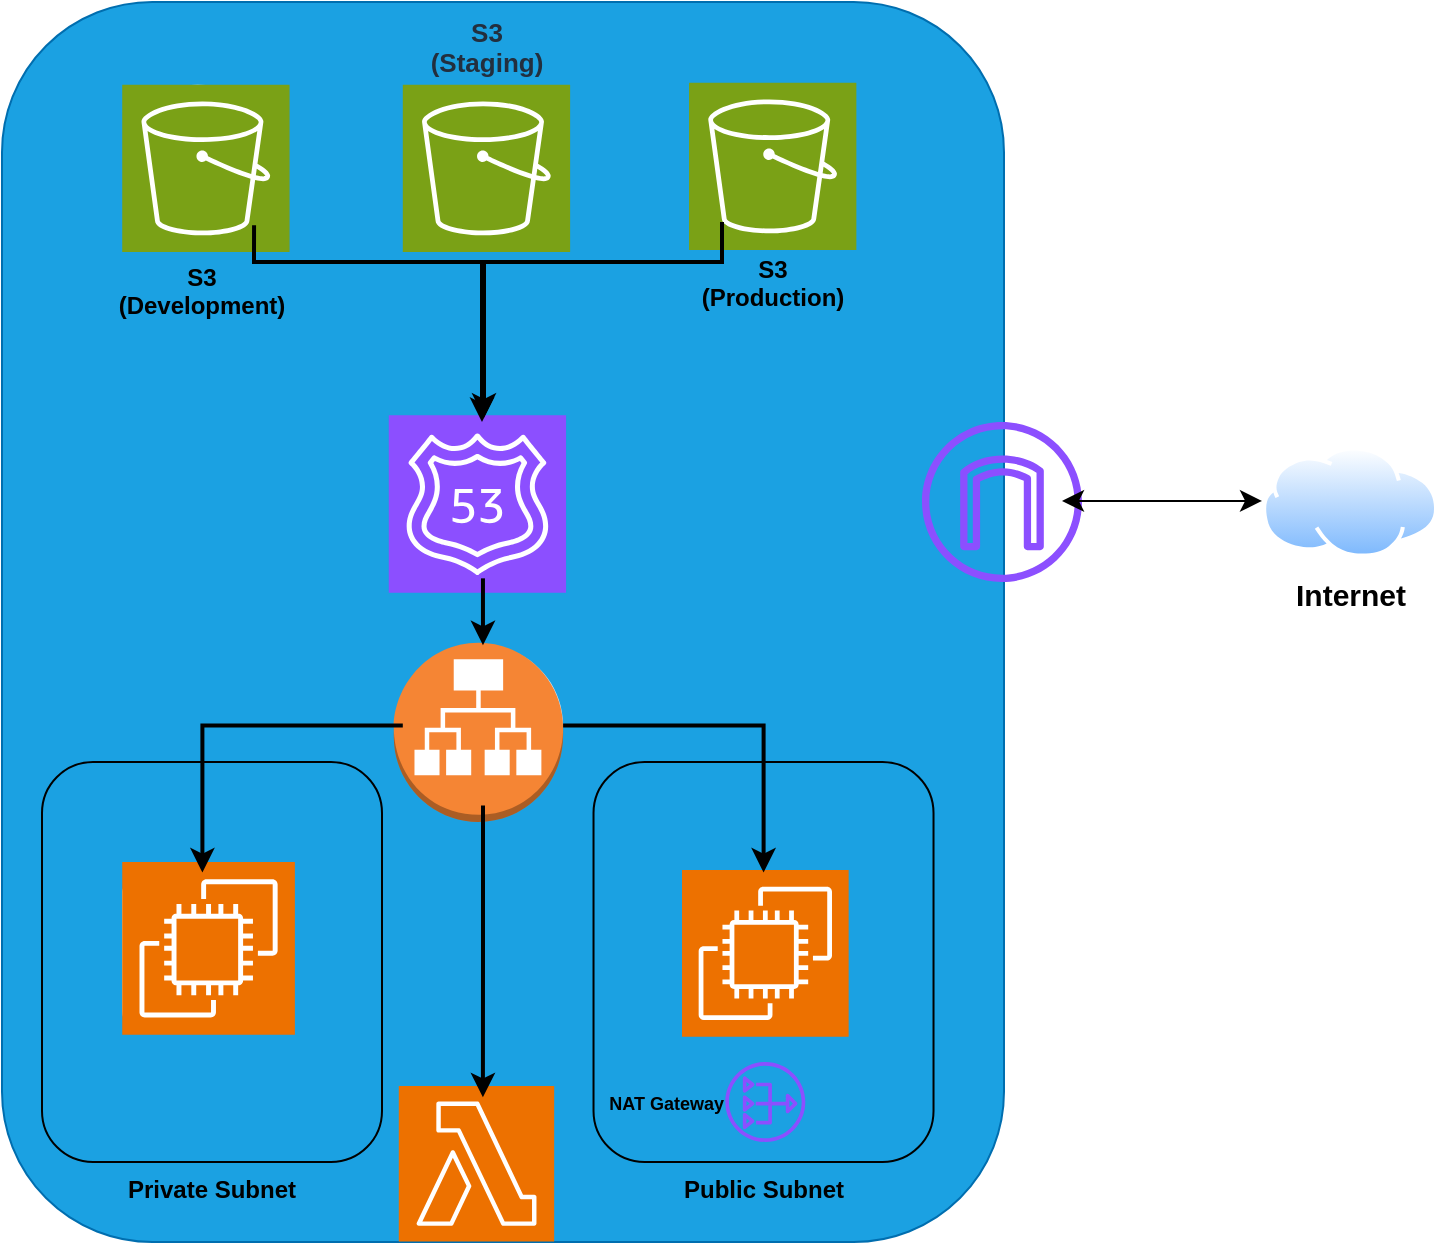 <mxfile version="24.7.16">
  <diagram id="Ht1M8jgEwFfnCIfOTk4-" name="Multi-Environment AWS Architecture">
    <mxGraphModel dx="1570" dy="683" grid="1" gridSize="10" guides="1" tooltips="1" connect="1" arrows="1" fold="1" page="1" pageScale="1" pageWidth="850" pageHeight="1100" math="0" shadow="0">
      <root>
        <mxCell id="0" />
        <mxCell id="1" parent="0" />
        <mxCell id="2" value="" style="group;whiteSpace=wrap;html=1;rounded=1;strokeColor=#006EAF;fillColor=#1ba1e2;fontColor=#ffffff;" parent="1" vertex="1">
          <mxGeometry x="120" y="160" width="501" height="620" as="geometry" />
        </mxCell>
        <mxCell id="3" value="&lt;b&gt;S3 (Development)&lt;/b&gt;" style="shape=mxgraph.aws4.bucket;whiteSpace=wrap;html=1;strokeColor=#232F3E;fillColor=#E6F4F9;fontSize=12;labelPosition=center;verticalLabelPosition=bottom;align=center;verticalAlign=top;" parent="2" vertex="1">
          <mxGeometry x="60.12" y="41.333" width="80.16" height="82.667" as="geometry" />
        </mxCell>
        <mxCell id="5" value="&lt;b&gt;S3 (Production)&lt;/b&gt;" style="shape=mxgraph.aws4.bucket;whiteSpace=wrap;html=1;strokeColor=#232F3E;fillColor=#E6F4F9;fontSize=12;labelPosition=center;verticalLabelPosition=bottom;align=center;verticalAlign=top;gradientColor=none;" parent="2" vertex="1">
          <mxGeometry x="350.7" y="41.33" width="69.3" height="78.67" as="geometry" />
        </mxCell>
        <mxCell id="6" value="" style="shape=mxgraph.aws4.route_53;whiteSpace=wrap;html=1;strokeColor=#232F3E;fillColor=#F7E1B5;fontSize=12;labelPosition=right;verticalLabelPosition=middle;align=left;verticalAlign=middle;" parent="2" vertex="1">
          <mxGeometry x="200.4" y="206.667" width="80.16" height="82.667" as="geometry" />
        </mxCell>
        <mxCell id="7" value="" style="shape=mxgraph.aws4.application_load_balancer;whiteSpace=wrap;html=1;strokeColor=#232F3E;fillColor=#D3E3F4;fontSize=12;" parent="2" vertex="1">
          <mxGeometry x="200.4" y="320.333" width="80.16" height="82.667" as="geometry" />
        </mxCell>
        <mxCell id="8" value="&lt;b&gt;EC2 (Auto-Scaling)&lt;/b&gt;" style="shape=mxgraph.aws4.instance;whiteSpace=wrap;html=1;strokeColor=#232F3E;fillColor=#F7F4E9;fontSize=12;" parent="2" vertex="1">
          <mxGeometry x="60.12" y="434.0" width="80.16" height="82.667" as="geometry" />
        </mxCell>
        <mxCell id="9" value="&lt;b&gt;EC2 (Auto-Scaling)&lt;/b&gt;" style="shape=mxgraph.aws4.instance;whiteSpace=wrap;html=1;strokeColor=#232F3E;fillColor=#F7F4E9;fontSize=12;" parent="2" vertex="1">
          <mxGeometry x="340.68" y="434.0" width="80.16" height="82.667" as="geometry" />
        </mxCell>
        <mxCell id="10" value="" style="shape=mxgraph.aws4.lambda;whiteSpace=wrap;html=1;strokeColor=#F78E04;fillColor=#FFF4E9;fontSize=12;" parent="2" vertex="1">
          <mxGeometry x="200.4" y="547.67" width="80.16" height="52.33" as="geometry" />
        </mxCell>
        <mxCell id="7zrR9TFVKxaDU8SDyy9O-20" value="&lt;font style=&quot;font-size: 13px;&quot;&gt;S3&lt;br&gt;(Staging)&lt;/font&gt;" style="sketch=0;points=[[0,0,0],[0.25,0,0],[0.5,0,0],[0.75,0,0],[1,0,0],[0,1,0],[0.25,1,0],[0.5,1,0],[0.75,1,0],[1,1,0],[0,0.25,0],[0,0.5,0],[0,0.75,0],[1,0.25,0],[1,0.5,0],[1,0.75,0]];outlineConnect=0;fontColor=#232F3E;fillColor=#7AA116;strokeColor=#ffffff;dashed=0;verticalLabelPosition=top;verticalAlign=bottom;align=center;html=1;fontSize=12;fontStyle=1;aspect=fixed;shape=mxgraph.aws4.resourceIcon;resIcon=mxgraph.aws4.s3;labelPosition=center;" vertex="1" parent="2">
          <mxGeometry x="200.396" y="41.33" width="83.666" height="83.666" as="geometry" />
        </mxCell>
        <mxCell id="7zrR9TFVKxaDU8SDyy9O-21" value="" style="sketch=0;points=[[0,0,0],[0.25,0,0],[0.5,0,0],[0.75,0,0],[1,0,0],[0,1,0],[0.25,1,0],[0.5,1,0],[0.75,1,0],[1,1,0],[0,0.25,0],[0,0.5,0],[0,0.75,0],[1,0.25,0],[1,0.5,0],[1,0.75,0]];outlineConnect=0;fontColor=#232F3E;fillColor=#7AA116;strokeColor=#ffffff;dashed=0;verticalLabelPosition=bottom;verticalAlign=top;align=center;html=1;fontSize=12;fontStyle=0;aspect=fixed;shape=mxgraph.aws4.resourceIcon;resIcon=mxgraph.aws4.s3;" vertex="1" parent="2">
          <mxGeometry x="60.116" y="41.33" width="83.666" height="83.666" as="geometry" />
        </mxCell>
        <mxCell id="7zrR9TFVKxaDU8SDyy9O-22" value="" style="sketch=0;points=[[0,0,0],[0.25,0,0],[0.5,0,0],[0.75,0,0],[1,0,0],[0,1,0],[0.25,1,0],[0.5,1,0],[0.75,1,0],[1,1,0],[0,0.25,0],[0,0.5,0],[0,0.75,0],[1,0.25,0],[1,0.5,0],[1,0.75,0]];outlineConnect=0;fontColor=#232F3E;fillColor=#8C4FFF;strokeColor=#ffffff;dashed=0;verticalLabelPosition=bottom;verticalAlign=top;align=center;html=1;fontSize=12;fontStyle=0;aspect=fixed;shape=mxgraph.aws4.resourceIcon;resIcon=mxgraph.aws4.route_53;" vertex="1" parent="2">
          <mxGeometry x="193.386" y="206.67" width="88.646" height="88.646" as="geometry" />
        </mxCell>
        <mxCell id="7zrR9TFVKxaDU8SDyy9O-23" value="" style="outlineConnect=0;dashed=0;verticalLabelPosition=bottom;verticalAlign=top;align=center;html=1;shape=mxgraph.aws3.application_load_balancer;fillColor=#F58534;gradientColor=none;" vertex="1" parent="2">
          <mxGeometry x="195.891" y="320.33" width="84.669" height="89.67" as="geometry" />
        </mxCell>
        <mxCell id="7zrR9TFVKxaDU8SDyy9O-24" value="" style="sketch=0;points=[[0,0,0],[0.25,0,0],[0.5,0,0],[0.75,0,0],[1,0,0],[0,1,0],[0.25,1,0],[0.5,1,0],[0.75,1,0],[1,1,0],[0,0.25,0],[0,0.5,0],[0,0.75,0],[1,0.25,0],[1,0.5,0],[1,0.75,0]];outlineConnect=0;fontColor=#232F3E;fillColor=#ED7100;strokeColor=#ffffff;dashed=0;verticalLabelPosition=bottom;verticalAlign=top;align=center;html=1;fontSize=12;fontStyle=0;aspect=fixed;shape=mxgraph.aws4.resourceIcon;resIcon=mxgraph.aws4.ec2;" vertex="1" parent="2">
          <mxGeometry x="60.12" y="430" width="86.325" height="86.325" as="geometry" />
        </mxCell>
        <mxCell id="7zrR9TFVKxaDU8SDyy9O-25" value="" style="sketch=0;points=[[0,0,0],[0.25,0,0],[0.5,0,0],[0.75,0,0],[1,0,0],[0,1,0],[0.25,1,0],[0.5,1,0],[0.75,1,0],[1,1,0],[0,0.25,0],[0,0.5,0],[0,0.75,0],[1,0.25,0],[1,0.5,0],[1,0.75,0]];outlineConnect=0;fontColor=#232F3E;fillColor=#ED7100;strokeColor=#ffffff;dashed=0;verticalLabelPosition=bottom;verticalAlign=top;align=center;html=1;fontSize=12;fontStyle=0;aspect=fixed;shape=mxgraph.aws4.resourceIcon;resIcon=mxgraph.aws4.ec2;" vertex="1" parent="2">
          <mxGeometry x="340" y="434" width="83.33" height="83.33" as="geometry" />
        </mxCell>
        <mxCell id="7zrR9TFVKxaDU8SDyy9O-26" value="" style="sketch=0;points=[[0,0,0],[0.25,0,0],[0.5,0,0],[0.75,0,0],[1,0,0],[0,1,0],[0.25,1,0],[0.5,1,0],[0.75,1,0],[1,1,0],[0,0.25,0],[0,0.5,0],[0,0.75,0],[1,0.25,0],[1,0.5,0],[1,0.75,0]];outlineConnect=0;fontColor=#232F3E;fillColor=#ED7100;strokeColor=#ffffff;dashed=0;verticalLabelPosition=bottom;verticalAlign=top;align=center;html=1;fontSize=12;fontStyle=0;aspect=fixed;shape=mxgraph.aws4.resourceIcon;resIcon=mxgraph.aws4.lambda;" vertex="1" parent="2">
          <mxGeometry x="198.396" y="542" width="77.69" height="77.69" as="geometry" />
        </mxCell>
        <mxCell id="7zrR9TFVKxaDU8SDyy9O-19" value="" style="sketch=0;points=[[0,0,0],[0.25,0,0],[0.5,0,0],[0.75,0,0],[1,0,0],[0,1,0],[0.25,1,0],[0.5,1,0],[0.75,1,0],[1,1,0],[0,0.25,0],[0,0.5,0],[0,0.75,0],[1,0.25,0],[1,0.5,0],[1,0.75,0]];outlineConnect=0;fontColor=#232F3E;fillColor=#7AA116;strokeColor=#ffffff;dashed=0;verticalLabelPosition=bottom;verticalAlign=top;align=center;html=1;fontSize=12;fontStyle=0;aspect=fixed;shape=mxgraph.aws4.resourceIcon;resIcon=mxgraph.aws4.s3;" vertex="1" parent="2">
          <mxGeometry x="343.516" y="40.33" width="83.666" height="83.666" as="geometry" />
        </mxCell>
        <mxCell id="7zrR9TFVKxaDU8SDyy9O-33" value="Private Subnet" style="rounded=1;whiteSpace=wrap;html=1;fillColor=none;labelPosition=center;verticalLabelPosition=bottom;align=center;verticalAlign=top;fontStyle=1" vertex="1" parent="2">
          <mxGeometry x="20" y="380" width="170" height="200" as="geometry" />
        </mxCell>
        <mxCell id="7zrR9TFVKxaDU8SDyy9O-35" value="Public Subnet" style="rounded=1;whiteSpace=wrap;html=1;fillColor=none;labelPosition=center;verticalLabelPosition=bottom;align=center;verticalAlign=top;fontStyle=1" vertex="1" parent="2">
          <mxGeometry x="295.76" y="380" width="170" height="200" as="geometry" />
        </mxCell>
        <mxCell id="7zrR9TFVKxaDU8SDyy9O-36" value="&lt;font style=&quot;font-size: 9px;&quot;&gt;NAT Gateway&lt;/font&gt;" style="sketch=0;outlineConnect=0;fontColor=#000000;gradientColor=none;fillColor=#8C4FFF;strokeColor=none;dashed=0;verticalLabelPosition=middle;verticalAlign=middle;align=right;html=1;fontSize=12;fontStyle=1;aspect=fixed;pointerEvents=1;shape=mxgraph.aws4.nat_gateway;labelPosition=left;" vertex="1" parent="2">
          <mxGeometry x="361.66" y="530" width="40" height="40" as="geometry" />
        </mxCell>
        <mxCell id="14" style="edgeStyle=orthogonalEdgeStyle;rounded=0;html=1;strokeWidth=2;" parent="1" target="6" edge="1">
          <mxGeometry relative="1" as="geometry">
            <mxPoint x="480" y="270" as="sourcePoint" />
            <Array as="points">
              <mxPoint x="480" y="270" />
              <mxPoint x="480" y="290" />
              <mxPoint x="361" y="290" />
            </Array>
          </mxGeometry>
        </mxCell>
        <mxCell id="15" style="edgeStyle=orthogonalEdgeStyle;rounded=0;html=1;strokeWidth=2;" parent="1" source="6" target="7" edge="1">
          <mxGeometry relative="1" as="geometry" />
        </mxCell>
        <mxCell id="16" style="edgeStyle=orthogonalEdgeStyle;rounded=0;html=1;strokeWidth=2;" parent="1" source="7" target="8" edge="1">
          <mxGeometry relative="1" as="geometry" />
        </mxCell>
        <mxCell id="17" style="edgeStyle=orthogonalEdgeStyle;rounded=0;html=1;strokeWidth=2;" parent="1" source="7" target="9" edge="1">
          <mxGeometry relative="1" as="geometry" />
        </mxCell>
        <mxCell id="18" style="edgeStyle=orthogonalEdgeStyle;rounded=0;html=1;strokeWidth=2;" parent="1" source="7" target="10" edge="1">
          <mxGeometry relative="1" as="geometry" />
        </mxCell>
        <mxCell id="7zrR9TFVKxaDU8SDyy9O-18" value="" style="edgeStyle=orthogonalEdgeStyle;rounded=0;html=1;strokeWidth=2;exitX=0.825;exitY=0.85;exitDx=0;exitDy=0;exitPerimeter=0;" edge="1" parent="1" source="3">
          <mxGeometry relative="1" as="geometry">
            <mxPoint x="258" y="240" as="sourcePoint" />
            <mxPoint x="360" y="370" as="targetPoint" />
            <Array as="points">
              <mxPoint x="246" y="290" />
              <mxPoint x="360" y="290" />
            </Array>
          </mxGeometry>
        </mxCell>
        <mxCell id="7zrR9TFVKxaDU8SDyy9O-29" value="" style="sketch=0;outlineConnect=0;fontColor=#232F3E;gradientColor=none;fillColor=#8C4FFF;strokeColor=none;dashed=0;verticalLabelPosition=bottom;verticalAlign=top;align=center;html=1;fontSize=12;fontStyle=0;aspect=fixed;pointerEvents=1;shape=mxgraph.aws4.internet_gateway;" vertex="1" parent="1">
          <mxGeometry x="580" y="370" width="80" height="80" as="geometry" />
        </mxCell>
        <mxCell id="7zrR9TFVKxaDU8SDyy9O-30" value="&lt;b&gt;&lt;font style=&quot;font-size: 15px;&quot;&gt;Internet&lt;/font&gt;&lt;/b&gt;" style="image;aspect=fixed;perimeter=ellipsePerimeter;html=1;align=center;shadow=0;dashed=0;spacingTop=3;image=img/lib/active_directory/internet_cloud.svg;" vertex="1" parent="1">
          <mxGeometry x="750" y="382.25" width="88.1" height="55.5" as="geometry" />
        </mxCell>
        <mxCell id="7zrR9TFVKxaDU8SDyy9O-32" value="" style="edgeStyle=none;orthogonalLoop=1;jettySize=auto;html=1;endArrow=classic;startArrow=classic;endSize=8;startSize=8;rounded=0;" edge="1" parent="1">
          <mxGeometry width="100" relative="1" as="geometry">
            <mxPoint x="650" y="409.44" as="sourcePoint" />
            <mxPoint x="750" y="409.44" as="targetPoint" />
            <Array as="points" />
          </mxGeometry>
        </mxCell>
      </root>
    </mxGraphModel>
  </diagram>
</mxfile>
